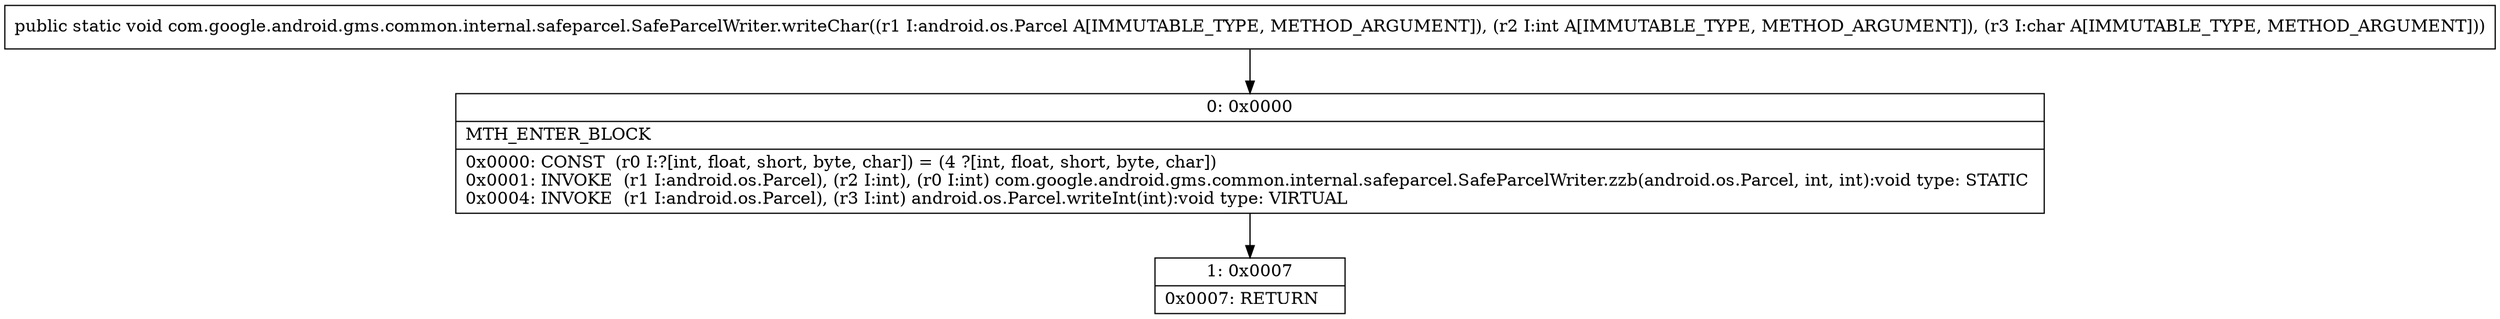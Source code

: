 digraph "CFG forcom.google.android.gms.common.internal.safeparcel.SafeParcelWriter.writeChar(Landroid\/os\/Parcel;IC)V" {
Node_0 [shape=record,label="{0\:\ 0x0000|MTH_ENTER_BLOCK\l|0x0000: CONST  (r0 I:?[int, float, short, byte, char]) = (4 ?[int, float, short, byte, char]) \l0x0001: INVOKE  (r1 I:android.os.Parcel), (r2 I:int), (r0 I:int) com.google.android.gms.common.internal.safeparcel.SafeParcelWriter.zzb(android.os.Parcel, int, int):void type: STATIC \l0x0004: INVOKE  (r1 I:android.os.Parcel), (r3 I:int) android.os.Parcel.writeInt(int):void type: VIRTUAL \l}"];
Node_1 [shape=record,label="{1\:\ 0x0007|0x0007: RETURN   \l}"];
MethodNode[shape=record,label="{public static void com.google.android.gms.common.internal.safeparcel.SafeParcelWriter.writeChar((r1 I:android.os.Parcel A[IMMUTABLE_TYPE, METHOD_ARGUMENT]), (r2 I:int A[IMMUTABLE_TYPE, METHOD_ARGUMENT]), (r3 I:char A[IMMUTABLE_TYPE, METHOD_ARGUMENT])) }"];
MethodNode -> Node_0;
Node_0 -> Node_1;
}

